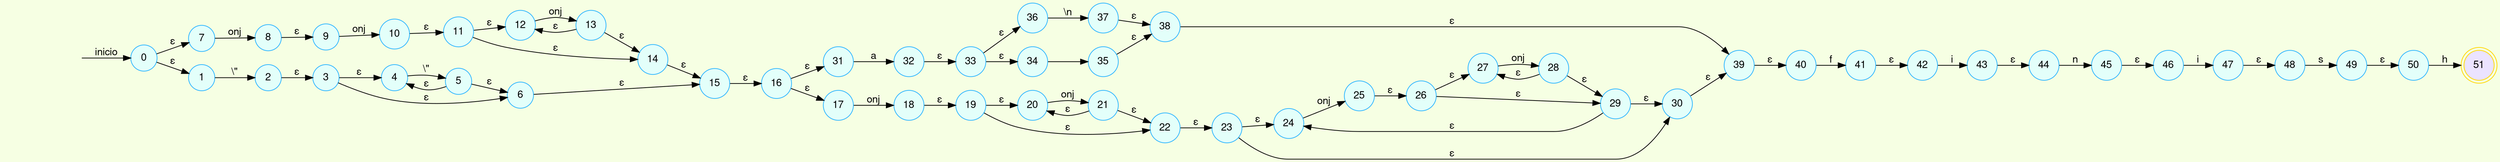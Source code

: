 digraph finite_state_machine{
	bgcolor = "#F6FFE3"
	rankdir=LR;
	node [fontname="Helvetica,Arial,sans-serif" ]
	edge [fontname="Helvetica,Arial,sans-serif"]
	node [shape = doublecircle, color = gold fillcolor="#EBE3FF" style =filled]; 51;
	node [shape = circle, color = "#2CB5FF" fillcolor="#E3FFFA" style =filled];
	flechainicio [style=invis];
	flechainicio -> 0 [label="inicio"];
	0 -> 7 [label="ε"];
	0 -> 1 [label="ε"];
	1 -> 2 [label="\\\""];
	2 -> 3 [label="ε"];
	3 -> 4 [label="ε"];
	3 -> 6 [label="ε"];
	4 -> 5 [label="\\\""];
	5 -> 4 [label="ε"];
	5 -> 6 [label="ε"];
	6 -> 15 [label="ε"];
	7 -> 8 [label="onj"];
	8 -> 9 [label="ε"];
	9 -> 10 [label="onj"];
	10 -> 11 [label="ε"];
	11 -> 12 [label="ε"];
	11 -> 14 [label="ε"];
	12 -> 13 [label="onj"];
	13 -> 12 [label="ε"];
	13 -> 14 [label="ε"];
	14 -> 15 [label="ε"];
	15 -> 16 [label="ε"];
	16 -> 31 [label="ε"];
	16 -> 17 [label="ε"];
	17 -> 18 [label="onj"];
	18 -> 19 [label="ε"];
	19 -> 20 [label="ε"];
	19 -> 22 [label="ε"];
	20 -> 21 [label="onj"];
	21 -> 20 [label="ε"];
	21 -> 22 [label="ε"];
	22 -> 23 [label="ε"];
	23 -> 24 [label="ε"];
	23 -> 30 [label="ε"];
	24 -> 25 [label="onj"];
	25 -> 26 [label="ε"];
	26 -> 27 [label="ε"];
	26 -> 29 [label="ε"];
	27 -> 28 [label="onj"];
	28 -> 27 [label="ε"];
	28 -> 29 [label="ε"];
	29 -> 24 [label="ε"];
	29 -> 30 [label="ε"];
	30 -> 39 [label="ε"];
	31 -> 32 [label="a"];
	32 -> 33 [label="ε"];
	33 -> 36 [label="ε"];
	33 -> 34 [label="ε"];
	34 -> 35 [label=""];
	35 -> 38 [label="ε"];
	36 -> 37 [label="\\n"];
	37 -> 38 [label="ε"];
	38 -> 39 [label="ε"];
	39 -> 40 [label="ε"];
	40 -> 41 [label="f"];
	41 -> 42 [label="ε"];
	42 -> 43 [label="i"];
	43 -> 44 [label="ε"];
	44 -> 45 [label="n"];
	45 -> 46 [label="ε"];
	46 -> 47 [label="i"];
	47 -> 48 [label="ε"];
	48 -> 49 [label="s"];
	49 -> 50 [label="ε"];
	50 -> 51 [label="h"];
}